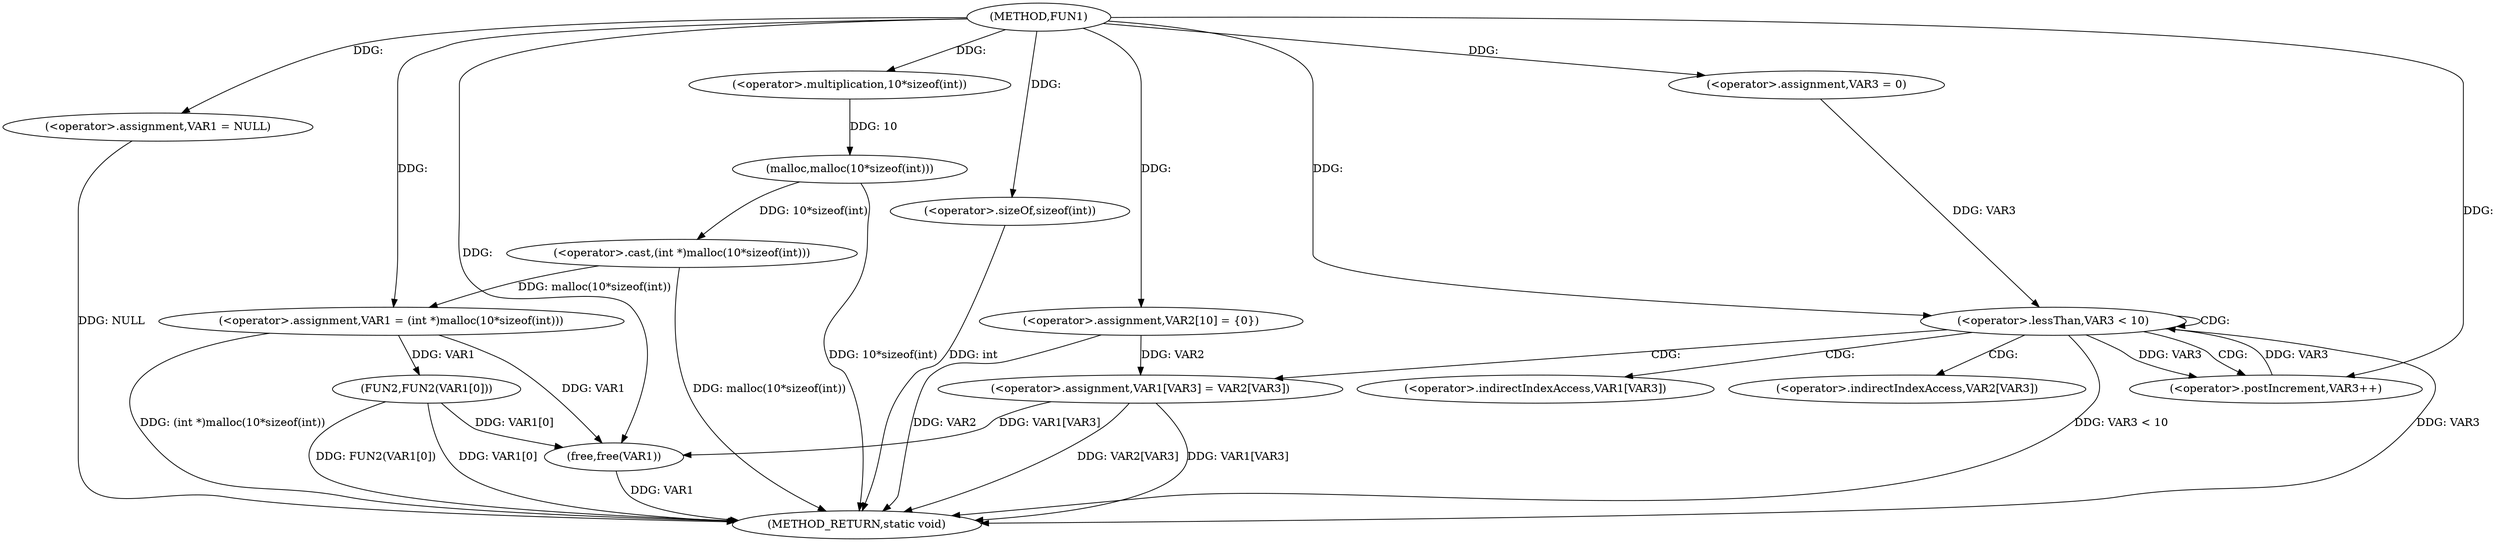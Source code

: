 digraph FUN1 {  
"1000100" [label = "(METHOD,FUN1)" ]
"1000143" [label = "(METHOD_RETURN,static void)" ]
"1000103" [label = "(<operator>.assignment,VAR1 = NULL)" ]
"1000106" [label = "(<operator>.assignment,VAR1 = (int *)malloc(10*sizeof(int)))" ]
"1000108" [label = "(<operator>.cast,(int *)malloc(10*sizeof(int)))" ]
"1000110" [label = "(malloc,malloc(10*sizeof(int)))" ]
"1000111" [label = "(<operator>.multiplication,10*sizeof(int))" ]
"1000113" [label = "(<operator>.sizeOf,sizeof(int))" ]
"1000117" [label = "(<operator>.assignment,VAR2[10] = {0})" ]
"1000121" [label = "(<operator>.assignment,VAR3 = 0)" ]
"1000124" [label = "(<operator>.lessThan,VAR3 < 10)" ]
"1000127" [label = "(<operator>.postIncrement,VAR3++)" ]
"1000130" [label = "(<operator>.assignment,VAR1[VAR3] = VAR2[VAR3])" ]
"1000137" [label = "(FUN2,FUN2(VAR1[0]))" ]
"1000141" [label = "(free,free(VAR1))" ]
"1000131" [label = "(<operator>.indirectIndexAccess,VAR1[VAR3])" ]
"1000134" [label = "(<operator>.indirectIndexAccess,VAR2[VAR3])" ]
  "1000141" -> "1000143"  [ label = "DDG: VAR1"] 
  "1000124" -> "1000143"  [ label = "DDG: VAR3"] 
  "1000106" -> "1000143"  [ label = "DDG: (int *)malloc(10*sizeof(int))"] 
  "1000103" -> "1000143"  [ label = "DDG: NULL"] 
  "1000113" -> "1000143"  [ label = "DDG: int"] 
  "1000117" -> "1000143"  [ label = "DDG: VAR2"] 
  "1000137" -> "1000143"  [ label = "DDG: VAR1[0]"] 
  "1000110" -> "1000143"  [ label = "DDG: 10*sizeof(int)"] 
  "1000130" -> "1000143"  [ label = "DDG: VAR2[VAR3]"] 
  "1000108" -> "1000143"  [ label = "DDG: malloc(10*sizeof(int))"] 
  "1000137" -> "1000143"  [ label = "DDG: FUN2(VAR1[0])"] 
  "1000130" -> "1000143"  [ label = "DDG: VAR1[VAR3]"] 
  "1000124" -> "1000143"  [ label = "DDG: VAR3 < 10"] 
  "1000100" -> "1000103"  [ label = "DDG: "] 
  "1000108" -> "1000106"  [ label = "DDG: malloc(10*sizeof(int))"] 
  "1000100" -> "1000106"  [ label = "DDG: "] 
  "1000110" -> "1000108"  [ label = "DDG: 10*sizeof(int)"] 
  "1000111" -> "1000110"  [ label = "DDG: 10"] 
  "1000100" -> "1000111"  [ label = "DDG: "] 
  "1000100" -> "1000113"  [ label = "DDG: "] 
  "1000100" -> "1000117"  [ label = "DDG: "] 
  "1000100" -> "1000121"  [ label = "DDG: "] 
  "1000121" -> "1000124"  [ label = "DDG: VAR3"] 
  "1000127" -> "1000124"  [ label = "DDG: VAR3"] 
  "1000100" -> "1000124"  [ label = "DDG: "] 
  "1000124" -> "1000127"  [ label = "DDG: VAR3"] 
  "1000100" -> "1000127"  [ label = "DDG: "] 
  "1000117" -> "1000130"  [ label = "DDG: VAR2"] 
  "1000106" -> "1000137"  [ label = "DDG: VAR1"] 
  "1000106" -> "1000141"  [ label = "DDG: VAR1"] 
  "1000137" -> "1000141"  [ label = "DDG: VAR1[0]"] 
  "1000130" -> "1000141"  [ label = "DDG: VAR1[VAR3]"] 
  "1000100" -> "1000141"  [ label = "DDG: "] 
  "1000124" -> "1000124"  [ label = "CDG: "] 
  "1000124" -> "1000130"  [ label = "CDG: "] 
  "1000124" -> "1000131"  [ label = "CDG: "] 
  "1000124" -> "1000127"  [ label = "CDG: "] 
  "1000124" -> "1000134"  [ label = "CDG: "] 
}
